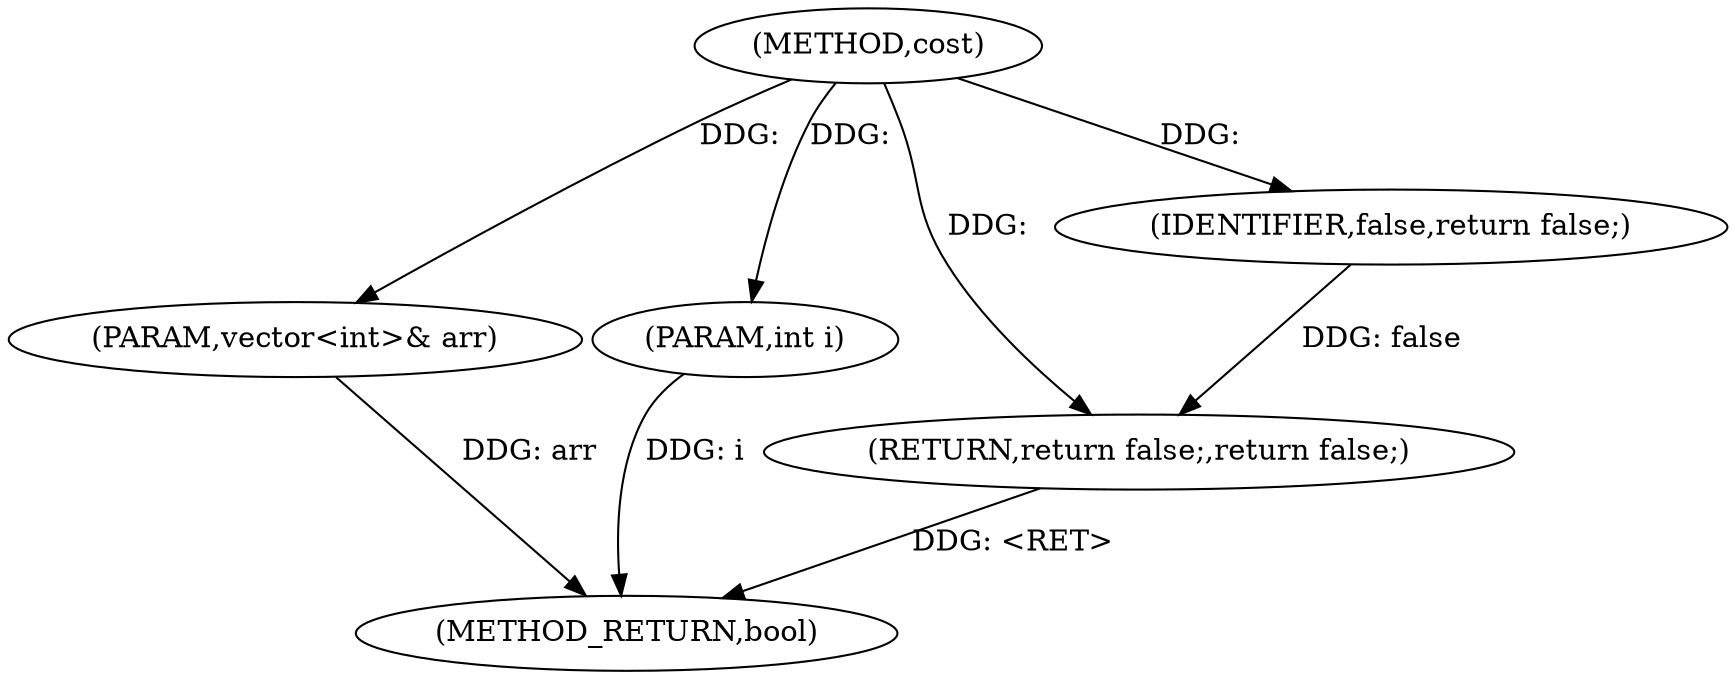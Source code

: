 digraph "cost" {  
"1000103" [label = "(METHOD,cost)" ]
"1000109" [label = "(METHOD_RETURN,bool)" ]
"1000104" [label = "(PARAM,vector<int>& arr)" ]
"1000105" [label = "(PARAM,int i)" ]
"1000107" [label = "(RETURN,return false;,return false;)" ]
"1000108" [label = "(IDENTIFIER,false,return false;)" ]
  "1000104" -> "1000109"  [ label = "DDG: arr"] 
  "1000105" -> "1000109"  [ label = "DDG: i"] 
  "1000107" -> "1000109"  [ label = "DDG: <RET>"] 
  "1000103" -> "1000104"  [ label = "DDG: "] 
  "1000103" -> "1000105"  [ label = "DDG: "] 
  "1000108" -> "1000107"  [ label = "DDG: false"] 
  "1000103" -> "1000107"  [ label = "DDG: "] 
  "1000103" -> "1000108"  [ label = "DDG: "] 
}
